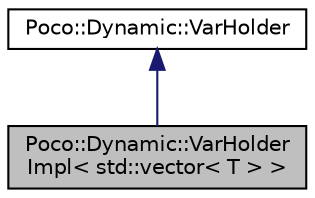 digraph "Poco::Dynamic::VarHolderImpl&lt; std::vector&lt; T &gt; &gt;"
{
 // LATEX_PDF_SIZE
  edge [fontname="Helvetica",fontsize="10",labelfontname="Helvetica",labelfontsize="10"];
  node [fontname="Helvetica",fontsize="10",shape=record];
  Node1 [label="Poco::Dynamic::VarHolder\lImpl\< std::vector\< T \> \>",height=0.2,width=0.4,color="black", fillcolor="grey75", style="filled", fontcolor="black",tooltip=" "];
  Node2 -> Node1 [dir="back",color="midnightblue",fontsize="10",style="solid"];
  Node2 [label="Poco::Dynamic::VarHolder",height=0.2,width=0.4,color="black", fillcolor="white", style="filled",URL="$classPoco_1_1Dynamic_1_1VarHolder.html",tooltip=" "];
}
